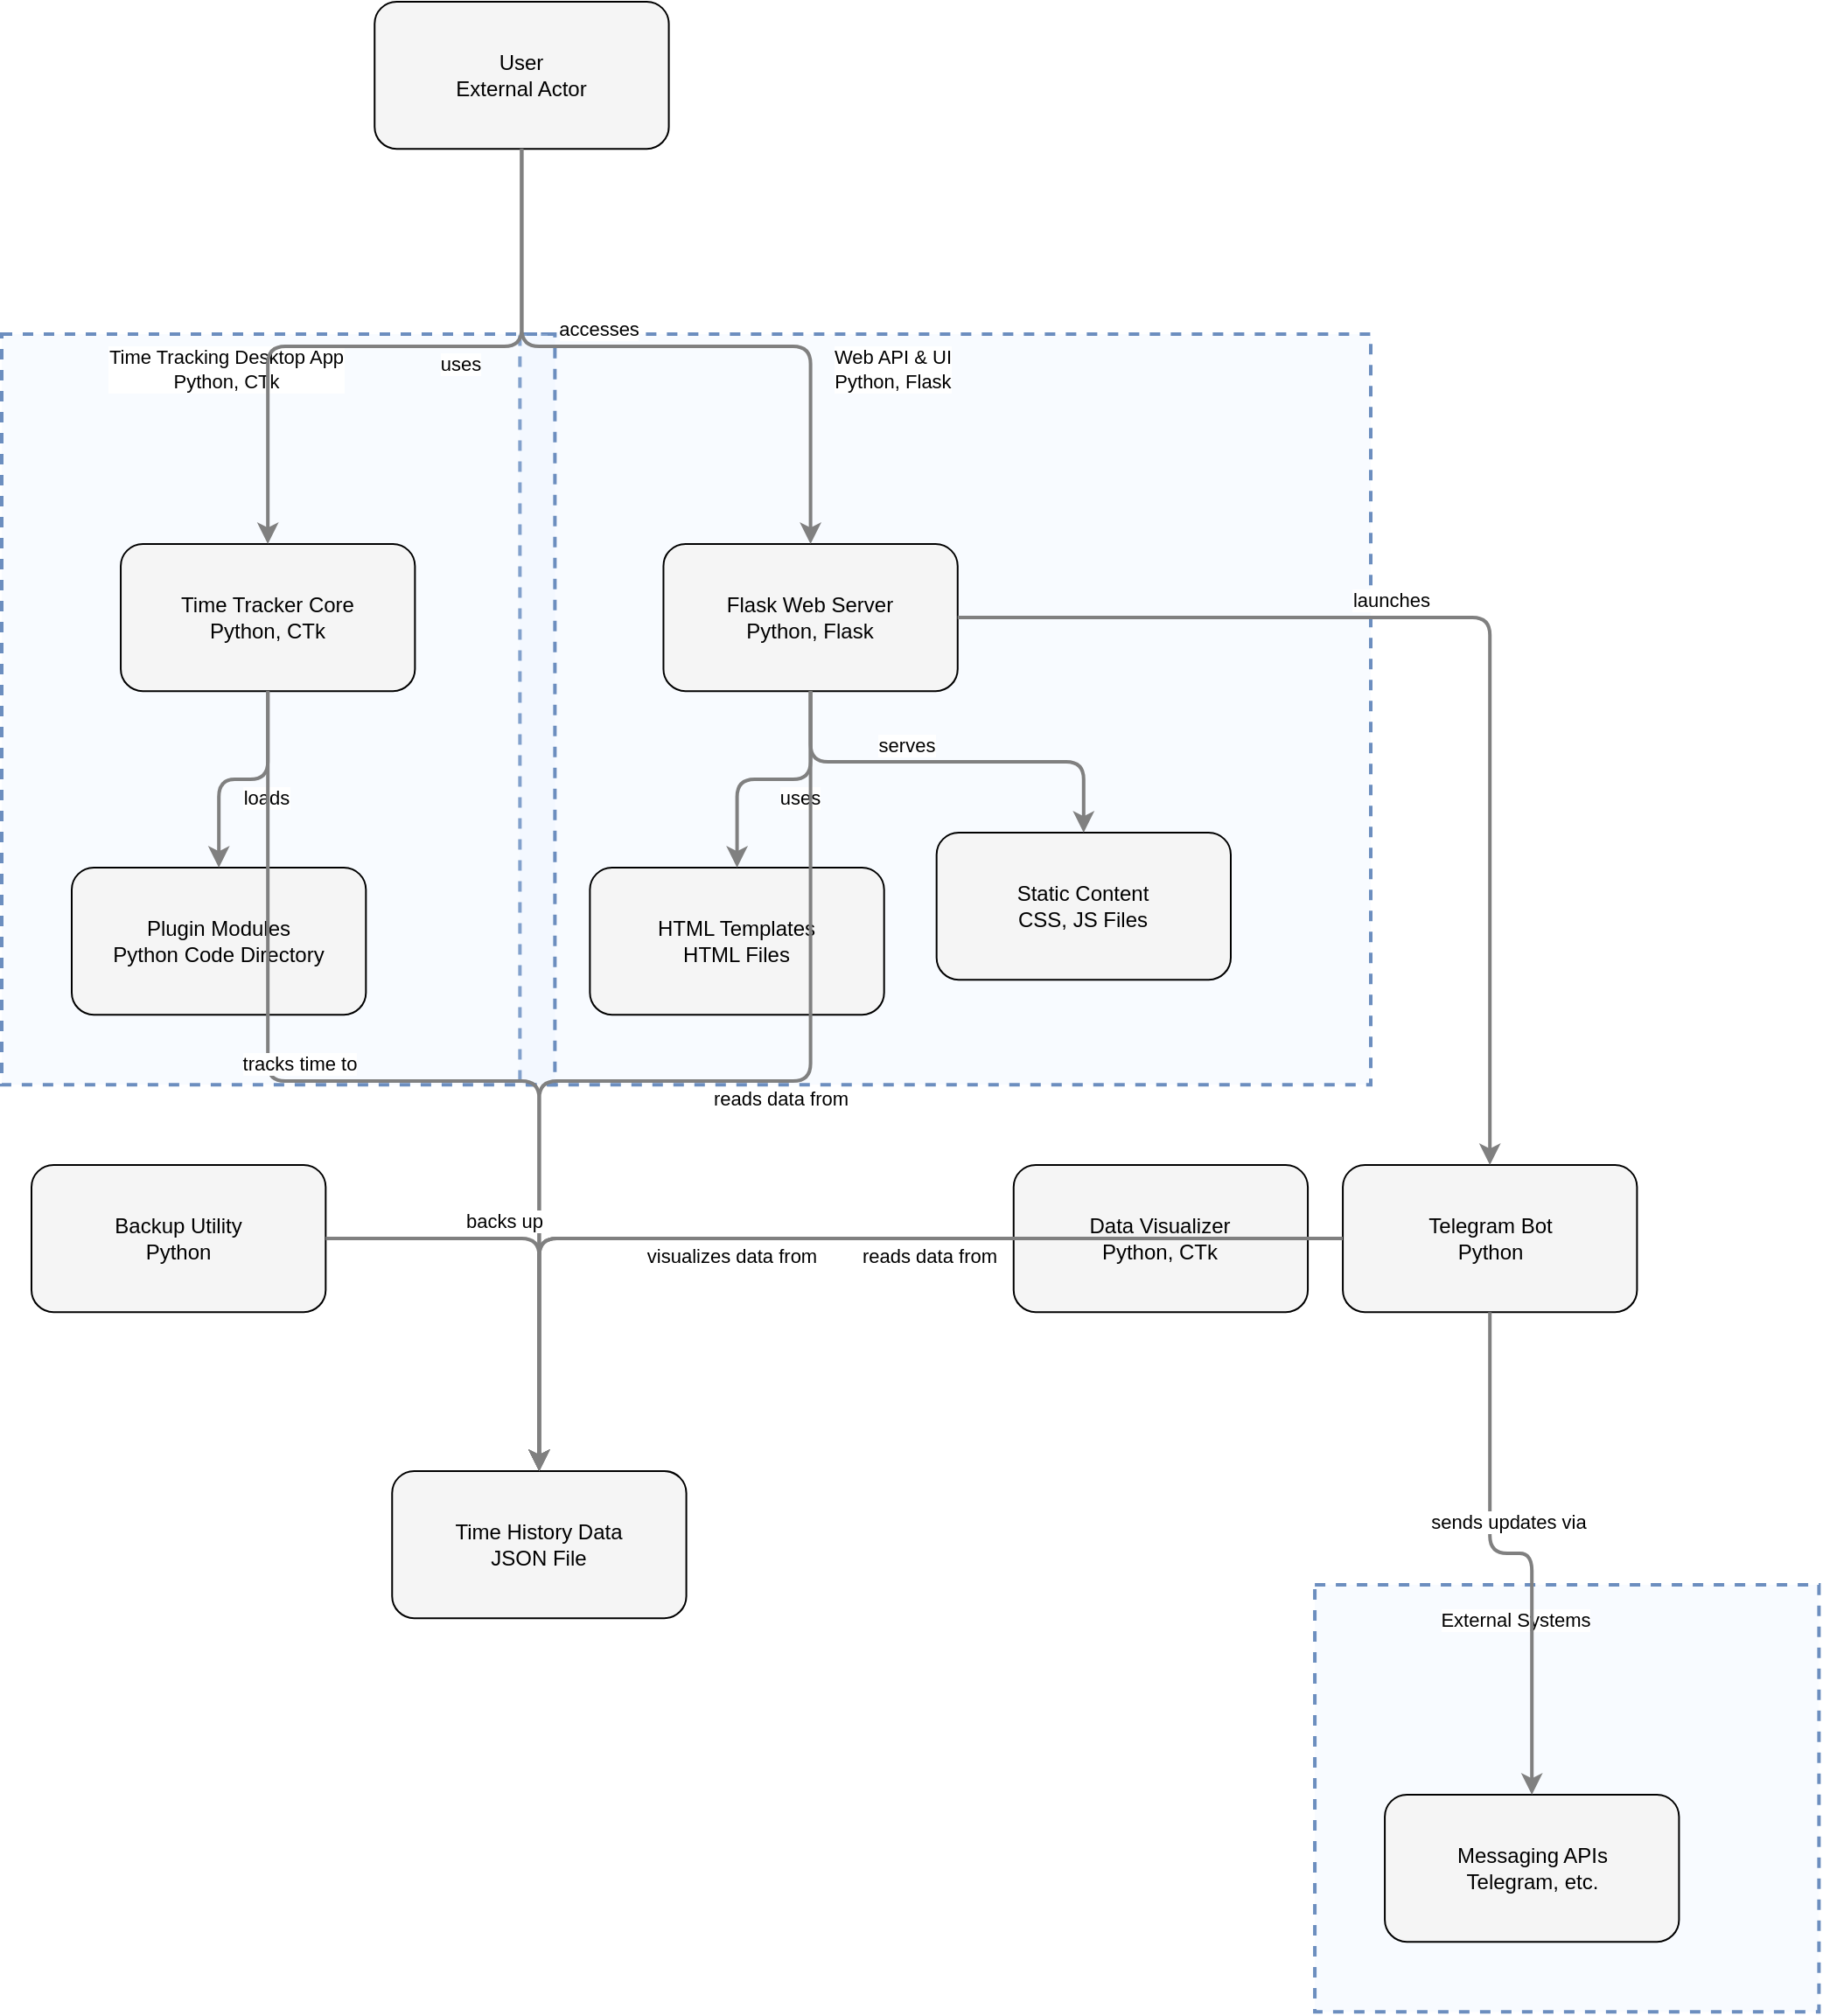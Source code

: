 <?xml version="1.0" encoding="UTF-8"?>
      <mxfile version="14.6.5" type="device">
        <diagram id="codeviz-diagram" name="System Diagram">
          <mxGraphModel dx="1000" dy="1000" grid="1" gridSize="10" guides="1" tooltips="1" connect="1" arrows="1" fold="1" page="1" pageScale="1" pageWidth="1169" pageHeight="827" math="0" shadow="0">
            <root>
              <mxCell id="0"/>
              <mxCell id="1" parent="0"/>
              <mxCell id="1103" value="" style="html=1;whiteSpace=wrap;container=1;fillColor=#dae8fc;strokeColor=#6c8ebf;dashed=1;fillOpacity=20;strokeWidth=2;containerType=none;recursiveResize=0;movable=1;resizable=1;autosize=0;dropTarget=0" vertex="1" parent="1">
                <mxGeometry x="318.184" y="202" width="486.316" height="429.079" as="geometry"/>
              </mxCell>
              <mxCell id="1103_label" value="Web API &amp;amp; UI&lt;br&gt;Python, Flask" style="edgeLabel;html=1;align=center;verticalAlign=middle;resizable=0;labelBackgroundColor=white;spacing=5" vertex="1" parent="1">
                <mxGeometry x="326.184" y="210" width="410.316" height="24" as="geometry"/>
              </mxCell>
<mxCell id="1104" value="" style="html=1;whiteSpace=wrap;container=1;fillColor=#dae8fc;strokeColor=#6c8ebf;dashed=1;fillOpacity=20;strokeWidth=2;containerType=none;recursiveResize=0;movable=1;resizable=1;autosize=0;dropTarget=0" vertex="1" parent="1">
                <mxGeometry x="22" y="202" width="316.184" height="429.079" as="geometry"/>
              </mxCell>
              <mxCell id="1104_label" value="Time Tracking Desktop App&lt;br&gt;Python, CTk" style="edgeLabel;html=1;align=center;verticalAlign=middle;resizable=0;labelBackgroundColor=white;spacing=5" vertex="1" parent="1">
                <mxGeometry x="30" y="210" width="240.184" height="24" as="geometry"/>
              </mxCell>
<mxCell id="1105" value="" style="html=1;whiteSpace=wrap;container=1;fillColor=#dae8fc;strokeColor=#6c8ebf;dashed=1;fillOpacity=20;strokeWidth=2;containerType=none;recursiveResize=0;movable=1;resizable=1;autosize=0;dropTarget=0" vertex="1" parent="1">
                <mxGeometry x="772.539" y="917" width="288.158" height="244.079" as="geometry"/>
              </mxCell>
              <mxCell id="1105_label" value="External Systems" style="edgeLabel;html=1;align=center;verticalAlign=middle;resizable=0;labelBackgroundColor=white;spacing=5" vertex="1" parent="1">
                <mxGeometry x="780.539" y="925" width="212.158" height="24" as="geometry"/>
              </mxCell>
              <mxCell id="1107" value="User&lt;br&gt;External Actor" style="rounded=1;whiteSpace=wrap;html=1;fillColor=#f5f5f5" vertex="1" parent="1">
                    <mxGeometry x="235.125" y="12" width="168.158" height="84.079" as="geometry"/>
                  </mxCell>
<mxCell id="1113" value="Telegram Bot&lt;br&gt;Python" style="rounded=1;whiteSpace=wrap;html=1;fillColor=#f5f5f5" vertex="1" parent="1">
                    <mxGeometry x="788.539" y="677" width="168.158" height="84.079" as="geometry"/>
                  </mxCell>
<mxCell id="1114" value="Backup Utility&lt;br&gt;Python" style="rounded=1;whiteSpace=wrap;html=1;fillColor=#f5f5f5" vertex="1" parent="1">
                    <mxGeometry x="39" y="677" width="168.158" height="84.079" as="geometry"/>
                  </mxCell>
<mxCell id="1115" value="Data Visualizer&lt;br&gt;Python, CTk" style="rounded=1;whiteSpace=wrap;html=1;fillColor=#f5f5f5" vertex="1" parent="1">
                    <mxGeometry x="600.381" y="677" width="168.158" height="84.079" as="geometry"/>
                  </mxCell>
<mxCell id="1116" value="Time History Data&lt;br&gt;JSON File" style="rounded=1;whiteSpace=wrap;html=1;fillColor=#f5f5f5" vertex="1" parent="1">
                    <mxGeometry x="245.132" y="852" width="168.158" height="84.079" as="geometry"/>
                  </mxCell>
<mxCell id="1106" value="Messaging APIs&lt;br&gt;Telegram, etc." style="rounded=1;whiteSpace=wrap;html=1;fillColor=#f5f5f5" vertex="1" parent="1105">
                    <mxGeometry x="40" y="120" width="168.158" height="84.079" as="geometry"/>
                  </mxCell>
<mxCell id="1108" value="Time Tracker Core&lt;br&gt;Python, CTk" style="rounded=1;whiteSpace=wrap;html=1;fillColor=#f5f5f5" vertex="1" parent="1104">
                    <mxGeometry x="68.026" y="120" width="168.158" height="84.079" as="geometry"/>
                  </mxCell>
<mxCell id="1109" value="Plugin Modules&lt;br&gt;Python Code Directory" style="rounded=1;whiteSpace=wrap;html=1;fillColor=#f5f5f5" vertex="1" parent="1104">
                    <mxGeometry x="40" y="305" width="168.158" height="84.079" as="geometry"/>
                  </mxCell>
<mxCell id="1110" value="Flask Web Server&lt;br&gt;Python, Flask" style="rounded=1;whiteSpace=wrap;html=1;fillColor=#f5f5f5" vertex="1" parent="1103">
                    <mxGeometry x="82.039" y="120" width="168.158" height="84.079" as="geometry"/>
                  </mxCell>
<mxCell id="1111" value="Static Content&lt;br&gt;CSS, JS Files" style="rounded=1;whiteSpace=wrap;html=1;fillColor=#f5f5f5" vertex="1" parent="1103">
                    <mxGeometry x="238.158" y="285" width="168.158" height="84.079" as="geometry"/>
                  </mxCell>
<mxCell id="1112" value="HTML Templates&lt;br&gt;HTML Files" style="rounded=1;whiteSpace=wrap;html=1;fillColor=#f5f5f5" vertex="1" parent="1103">
                    <mxGeometry x="40" y="305" width="168.158" height="84.079" as="geometry"/>
                  </mxCell>
              <mxCell id="edge-972" style="edgeStyle=orthogonalEdgeStyle;rounded=1;orthogonalLoop=1;jettySize=auto;html=1;strokeColor=#808080;strokeWidth=2;jumpStyle=arc;jumpSize=10;spacing=15;labelBackgroundColor=white;labelBorderColor=none" edge="1" parent="1" source="1113" target="1106">
                  <mxGeometry relative="1" as="geometry"/>
                </mxCell>
                <mxCell id="edge-972_label" value="sends updates via" style="edgeLabel;html=1;align=center;verticalAlign=middle;resizable=0;points=[];" vertex="1" connectable="0" parent="edge-972">
                  <mxGeometry x="-0.2" y="10" relative="1" as="geometry">
                    <mxPoint as="offset"/>
                  </mxGeometry>
                </mxCell>
<mxCell id="edge-971" style="edgeStyle=orthogonalEdgeStyle;rounded=1;orthogonalLoop=1;jettySize=auto;html=1;strokeColor=#808080;strokeWidth=2;jumpStyle=arc;jumpSize=10;spacing=15;labelBackgroundColor=white;labelBorderColor=none" edge="1" parent="1" source="1113" target="1116">
                  <mxGeometry relative="1" as="geometry"/>
                </mxCell>
                <mxCell id="edge-971_label" value="reads data from" style="edgeLabel;html=1;align=center;verticalAlign=middle;resizable=0;points=[];" vertex="1" connectable="0" parent="edge-971">
                  <mxGeometry x="-0.2" y="10" relative="1" as="geometry">
                    <mxPoint as="offset"/>
                  </mxGeometry>
                </mxCell>
<mxCell id="edge-963" style="edgeStyle=orthogonalEdgeStyle;rounded=1;orthogonalLoop=1;jettySize=auto;html=1;strokeColor=#808080;strokeWidth=2;jumpStyle=arc;jumpSize=10;spacing=15;labelBackgroundColor=white;labelBorderColor=none" edge="1" parent="1" source="1107" target="1108">
                  <mxGeometry relative="1" as="geometry"/>
                </mxCell>
                <mxCell id="edge-963_label" value="uses" style="edgeLabel;html=1;align=center;verticalAlign=middle;resizable=0;points=[];" vertex="1" connectable="0" parent="edge-963">
                  <mxGeometry x="-0.2" y="10" relative="1" as="geometry">
                    <mxPoint as="offset"/>
                  </mxGeometry>
                </mxCell>
<mxCell id="edge-964" style="edgeStyle=orthogonalEdgeStyle;rounded=1;orthogonalLoop=1;jettySize=auto;html=1;strokeColor=#808080;strokeWidth=2;jumpStyle=arc;jumpSize=10;spacing=15;labelBackgroundColor=white;labelBorderColor=none" edge="1" parent="1" source="1107" target="1110">
                  <mxGeometry relative="1" as="geometry"/>
                </mxCell>
                <mxCell id="edge-964_label" value="accesses" style="edgeLabel;html=1;align=center;verticalAlign=middle;resizable=0;points=[];" vertex="1" connectable="0" parent="edge-964">
                  <mxGeometry x="-0.2" y="10" relative="1" as="geometry">
                    <mxPoint as="offset"/>
                  </mxGeometry>
                </mxCell>
<mxCell id="edge-966" style="edgeStyle=orthogonalEdgeStyle;rounded=1;orthogonalLoop=1;jettySize=auto;html=1;strokeColor=#808080;strokeWidth=2;jumpStyle=arc;jumpSize=10;spacing=15;labelBackgroundColor=white;labelBorderColor=none" edge="1" parent="1" source="1108" target="1109">
                  <mxGeometry relative="1" as="geometry"/>
                </mxCell>
                <mxCell id="edge-966_label" value="loads" style="edgeLabel;html=1;align=center;verticalAlign=middle;resizable=0;points=[];" vertex="1" connectable="0" parent="edge-966">
                  <mxGeometry x="-0.2" y="10" relative="1" as="geometry">
                    <mxPoint as="offset"/>
                  </mxGeometry>
                </mxCell>
<mxCell id="edge-965" style="edgeStyle=orthogonalEdgeStyle;rounded=1;orthogonalLoop=1;jettySize=auto;html=1;strokeColor=#808080;strokeWidth=2;jumpStyle=arc;jumpSize=10;spacing=15;labelBackgroundColor=white;labelBorderColor=none" edge="1" parent="1" source="1108" target="1116">
                  <mxGeometry relative="1" as="geometry"/>
                </mxCell>
                <mxCell id="edge-965_label" value="tracks time to" style="edgeLabel;html=1;align=center;verticalAlign=middle;resizable=0;points=[];" vertex="1" connectable="0" parent="edge-965">
                  <mxGeometry x="-0.2" y="10" relative="1" as="geometry">
                    <mxPoint as="offset"/>
                  </mxGeometry>
                </mxCell>
<mxCell id="edge-967" style="edgeStyle=orthogonalEdgeStyle;rounded=1;orthogonalLoop=1;jettySize=auto;html=1;strokeColor=#808080;strokeWidth=2;jumpStyle=arc;jumpSize=10;spacing=15;labelBackgroundColor=white;labelBorderColor=none" edge="1" parent="1" source="1110" target="1111">
                  <mxGeometry relative="1" as="geometry"/>
                </mxCell>
                <mxCell id="edge-967_label" value="serves" style="edgeLabel;html=1;align=center;verticalAlign=middle;resizable=0;points=[];" vertex="1" connectable="0" parent="edge-967">
                  <mxGeometry x="-0.2" y="10" relative="1" as="geometry">
                    <mxPoint as="offset"/>
                  </mxGeometry>
                </mxCell>
<mxCell id="edge-968" style="edgeStyle=orthogonalEdgeStyle;rounded=1;orthogonalLoop=1;jettySize=auto;html=1;strokeColor=#808080;strokeWidth=2;jumpStyle=arc;jumpSize=10;spacing=15;labelBackgroundColor=white;labelBorderColor=none" edge="1" parent="1" source="1110" target="1112">
                  <mxGeometry relative="1" as="geometry"/>
                </mxCell>
                <mxCell id="edge-968_label" value="uses" style="edgeLabel;html=1;align=center;verticalAlign=middle;resizable=0;points=[];" vertex="1" connectable="0" parent="edge-968">
                  <mxGeometry x="-0.2" y="10" relative="1" as="geometry">
                    <mxPoint as="offset"/>
                  </mxGeometry>
                </mxCell>
<mxCell id="edge-970" style="edgeStyle=orthogonalEdgeStyle;rounded=1;orthogonalLoop=1;jettySize=auto;html=1;strokeColor=#808080;strokeWidth=2;jumpStyle=arc;jumpSize=10;spacing=15;labelBackgroundColor=white;labelBorderColor=none" edge="1" parent="1" source="1110" target="1113">
                  <mxGeometry relative="1" as="geometry"/>
                </mxCell>
                <mxCell id="edge-970_label" value="launches" style="edgeLabel;html=1;align=center;verticalAlign=middle;resizable=0;points=[];" vertex="1" connectable="0" parent="edge-970">
                  <mxGeometry x="-0.2" y="10" relative="1" as="geometry">
                    <mxPoint as="offset"/>
                  </mxGeometry>
                </mxCell>
<mxCell id="edge-969" style="edgeStyle=orthogonalEdgeStyle;rounded=1;orthogonalLoop=1;jettySize=auto;html=1;strokeColor=#808080;strokeWidth=2;jumpStyle=arc;jumpSize=10;spacing=15;labelBackgroundColor=white;labelBorderColor=none" edge="1" parent="1" source="1110" target="1116">
                  <mxGeometry relative="1" as="geometry"/>
                </mxCell>
                <mxCell id="edge-969_label" value="reads data from" style="edgeLabel;html=1;align=center;verticalAlign=middle;resizable=0;points=[];" vertex="1" connectable="0" parent="edge-969">
                  <mxGeometry x="-0.2" y="10" relative="1" as="geometry">
                    <mxPoint as="offset"/>
                  </mxGeometry>
                </mxCell>
<mxCell id="edge-973" style="edgeStyle=orthogonalEdgeStyle;rounded=1;orthogonalLoop=1;jettySize=auto;html=1;strokeColor=#808080;strokeWidth=2;jumpStyle=arc;jumpSize=10;spacing=15;labelBackgroundColor=white;labelBorderColor=none" edge="1" parent="1" source="1114" target="1116">
                  <mxGeometry relative="1" as="geometry"/>
                </mxCell>
                <mxCell id="edge-973_label" value="backs up" style="edgeLabel;html=1;align=center;verticalAlign=middle;resizable=0;points=[];" vertex="1" connectable="0" parent="edge-973">
                  <mxGeometry x="-0.2" y="10" relative="1" as="geometry">
                    <mxPoint as="offset"/>
                  </mxGeometry>
                </mxCell>
<mxCell id="edge-974" style="edgeStyle=orthogonalEdgeStyle;rounded=1;orthogonalLoop=1;jettySize=auto;html=1;strokeColor=#808080;strokeWidth=2;jumpStyle=arc;jumpSize=10;spacing=15;labelBackgroundColor=white;labelBorderColor=none" edge="1" parent="1" source="1115" target="1116">
                  <mxGeometry relative="1" as="geometry"/>
                </mxCell>
                <mxCell id="edge-974_label" value="visualizes data from" style="edgeLabel;html=1;align=center;verticalAlign=middle;resizable=0;points=[];" vertex="1" connectable="0" parent="edge-974">
                  <mxGeometry x="-0.2" y="10" relative="1" as="geometry">
                    <mxPoint as="offset"/>
                  </mxGeometry>
                </mxCell>
            </root>
          </mxGraphModel>
        </diagram>
      </mxfile>